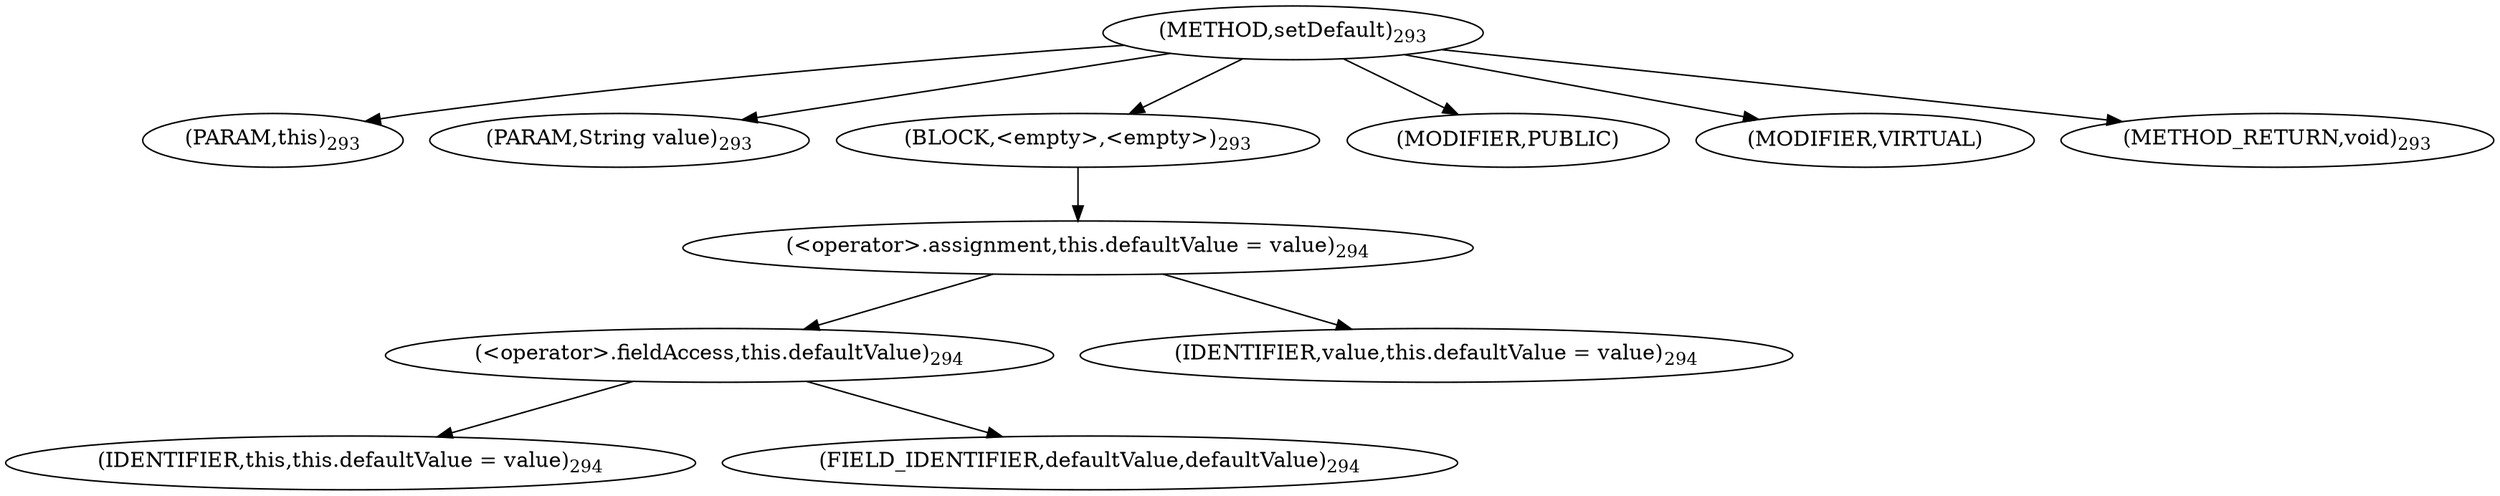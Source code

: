 digraph "setDefault" {  
"448" [label = <(METHOD,setDefault)<SUB>293</SUB>> ]
"35" [label = <(PARAM,this)<SUB>293</SUB>> ]
"449" [label = <(PARAM,String value)<SUB>293</SUB>> ]
"450" [label = <(BLOCK,&lt;empty&gt;,&lt;empty&gt;)<SUB>293</SUB>> ]
"451" [label = <(&lt;operator&gt;.assignment,this.defaultValue = value)<SUB>294</SUB>> ]
"452" [label = <(&lt;operator&gt;.fieldAccess,this.defaultValue)<SUB>294</SUB>> ]
"34" [label = <(IDENTIFIER,this,this.defaultValue = value)<SUB>294</SUB>> ]
"453" [label = <(FIELD_IDENTIFIER,defaultValue,defaultValue)<SUB>294</SUB>> ]
"454" [label = <(IDENTIFIER,value,this.defaultValue = value)<SUB>294</SUB>> ]
"455" [label = <(MODIFIER,PUBLIC)> ]
"456" [label = <(MODIFIER,VIRTUAL)> ]
"457" [label = <(METHOD_RETURN,void)<SUB>293</SUB>> ]
  "448" -> "35" 
  "448" -> "449" 
  "448" -> "450" 
  "448" -> "455" 
  "448" -> "456" 
  "448" -> "457" 
  "450" -> "451" 
  "451" -> "452" 
  "451" -> "454" 
  "452" -> "34" 
  "452" -> "453" 
}
